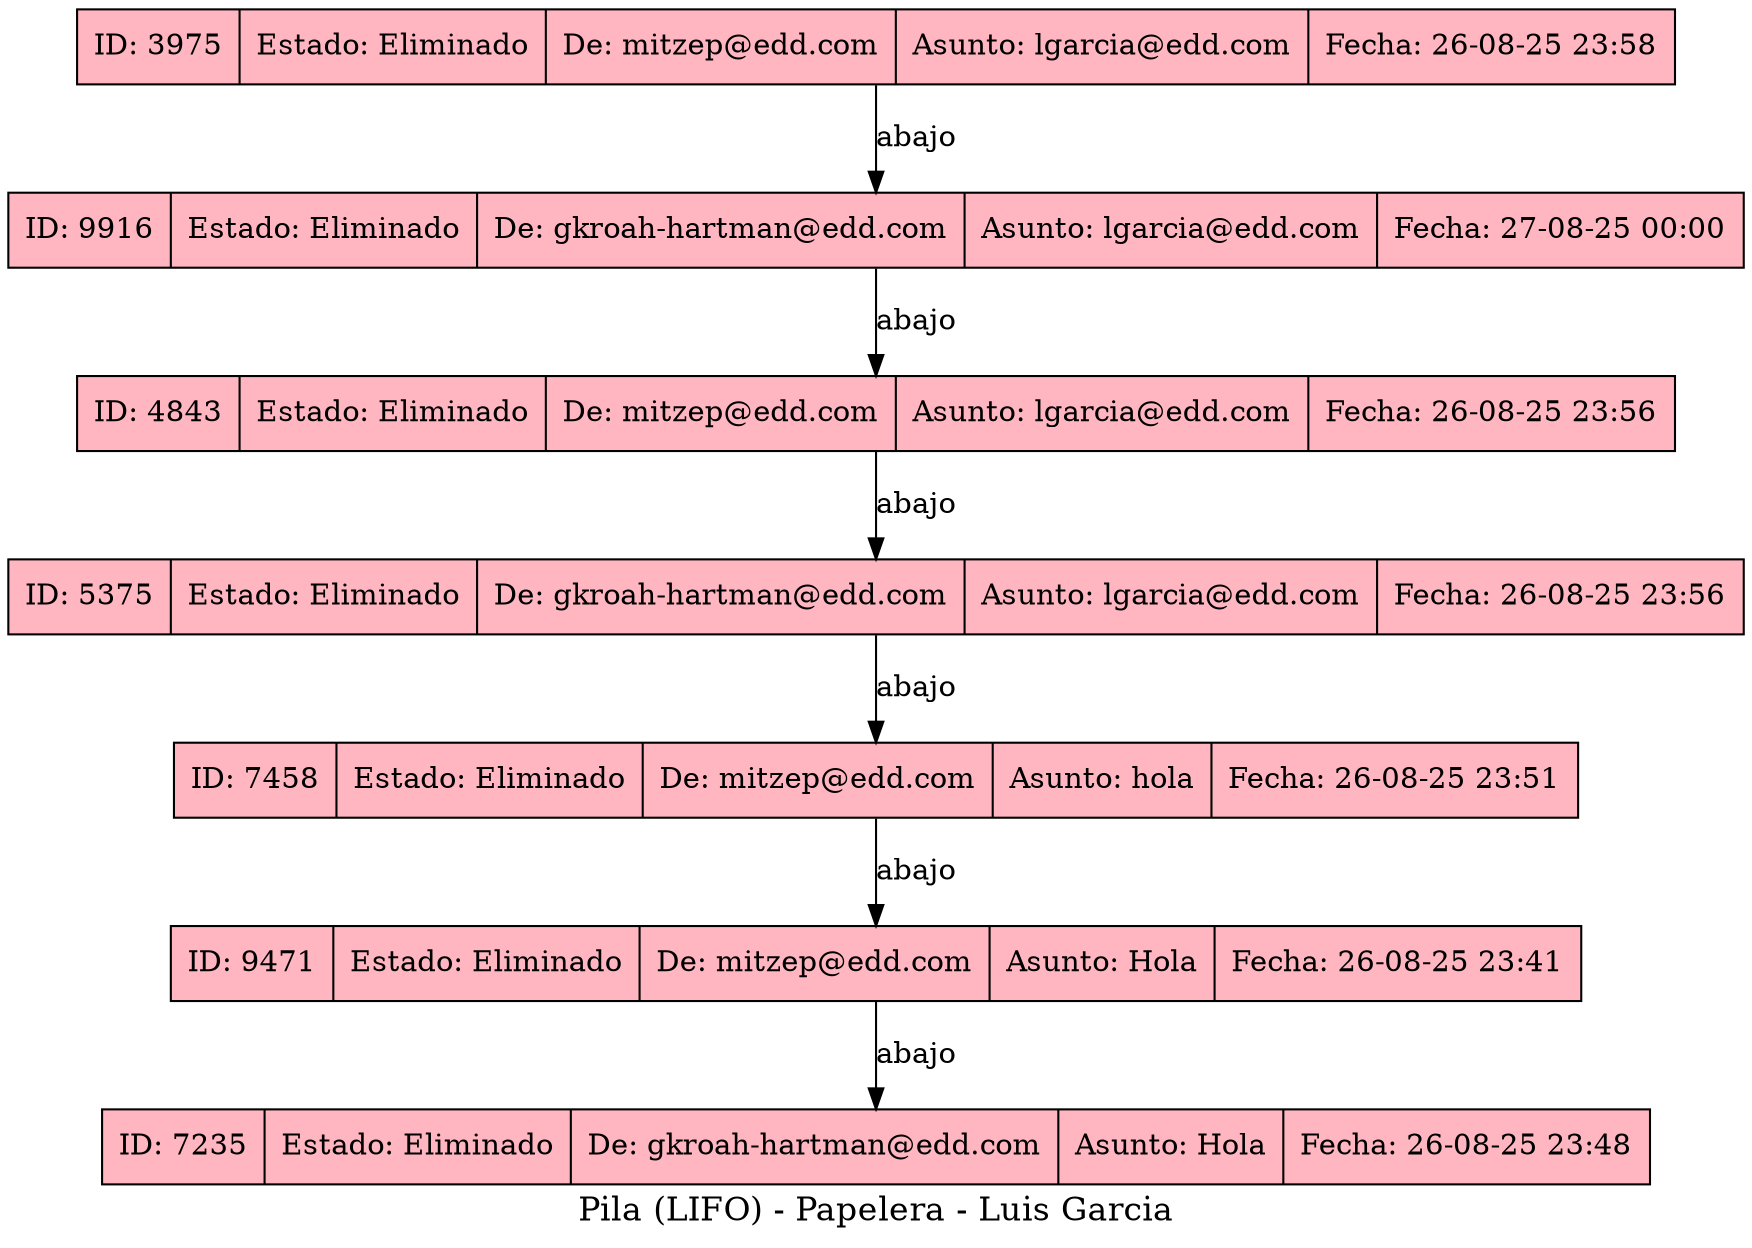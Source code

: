 digraph G {
    label="Pila (LIFO) - Papelera - Luis Garcia";
    fontsize=16;
    rankdir=TB;
    node [shape=record, style=filled];
    // PILA - El último agregado está arriba
    correo_3975 [label="ID: 3975|Estado: Eliminado|De: mitzep@edd.com|Asunto: lgarcia@edd.com|Fecha: 26-08-25 23:58", fillcolor=lightpink];
    correo_3975 -> correo_9916 [label="abajo"];
    correo_9916 [label="ID: 9916|Estado: Eliminado|De: gkroah-hartman@edd.com|Asunto: lgarcia@edd.com|Fecha: 27-08-25 00:00", fillcolor=lightpink];
    correo_9916 -> correo_4843 [label="abajo"];
    correo_4843 [label="ID: 4843|Estado: Eliminado|De: mitzep@edd.com|Asunto: lgarcia@edd.com|Fecha: 26-08-25 23:56", fillcolor=lightpink];
    correo_4843 -> correo_5375 [label="abajo"];
    correo_5375 [label="ID: 5375|Estado: Eliminado|De: gkroah-hartman@edd.com|Asunto: lgarcia@edd.com|Fecha: 26-08-25 23:56", fillcolor=lightpink];
    correo_5375 -> correo_7458 [label="abajo"];
    correo_7458 [label="ID: 7458|Estado: Eliminado|De: mitzep@edd.com|Asunto: hola|Fecha: 26-08-25 23:51", fillcolor=lightpink];
    correo_7458 -> correo_9471 [label="abajo"];
    correo_9471 [label="ID: 9471|Estado: Eliminado|De: mitzep@edd.com|Asunto: Hola|Fecha: 26-08-25 23:41", fillcolor=lightpink];
    correo_9471 -> correo_7235 [label="abajo"];
    correo_7235 [label="ID: 7235|Estado: Eliminado|De: gkroah-hartman@edd.com|Asunto: Hola|Fecha: 26-08-25 23:48", fillcolor=lightpink];
}
